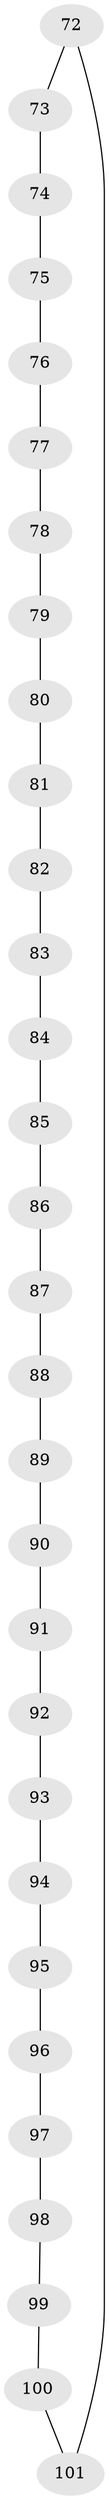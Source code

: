// original degree distribution, {2: 1.0}
// Generated by graph-tools (version 1.1) at 2025/59/03/04/25 21:59:25]
// undirected, 30 vertices, 30 edges
graph export_dot {
graph [start="1"]
  node [color=gray90,style=filled];
  72 [super="+71"];
  73;
  74;
  75;
  76;
  77;
  78;
  79;
  80;
  81;
  82;
  83;
  84;
  85;
  86;
  87;
  88;
  89;
  90;
  91;
  92;
  93;
  94;
  95;
  96;
  97;
  98;
  99;
  100;
  101 [super="+4+5+6+12+13+14+20+21+22+28+29+30+36+37+38+44+45+46+52+53+54+60+61+62+68+69+70"];
  72 -- 73;
  72 -- 101;
  73 -- 74;
  74 -- 75;
  75 -- 76;
  76 -- 77;
  77 -- 78;
  78 -- 79;
  79 -- 80;
  80 -- 81;
  81 -- 82;
  82 -- 83;
  83 -- 84;
  84 -- 85;
  85 -- 86;
  86 -- 87;
  87 -- 88;
  88 -- 89;
  89 -- 90;
  90 -- 91;
  91 -- 92;
  92 -- 93;
  93 -- 94;
  94 -- 95;
  95 -- 96;
  96 -- 97;
  97 -- 98;
  98 -- 99;
  99 -- 100;
  100 -- 101;
}

